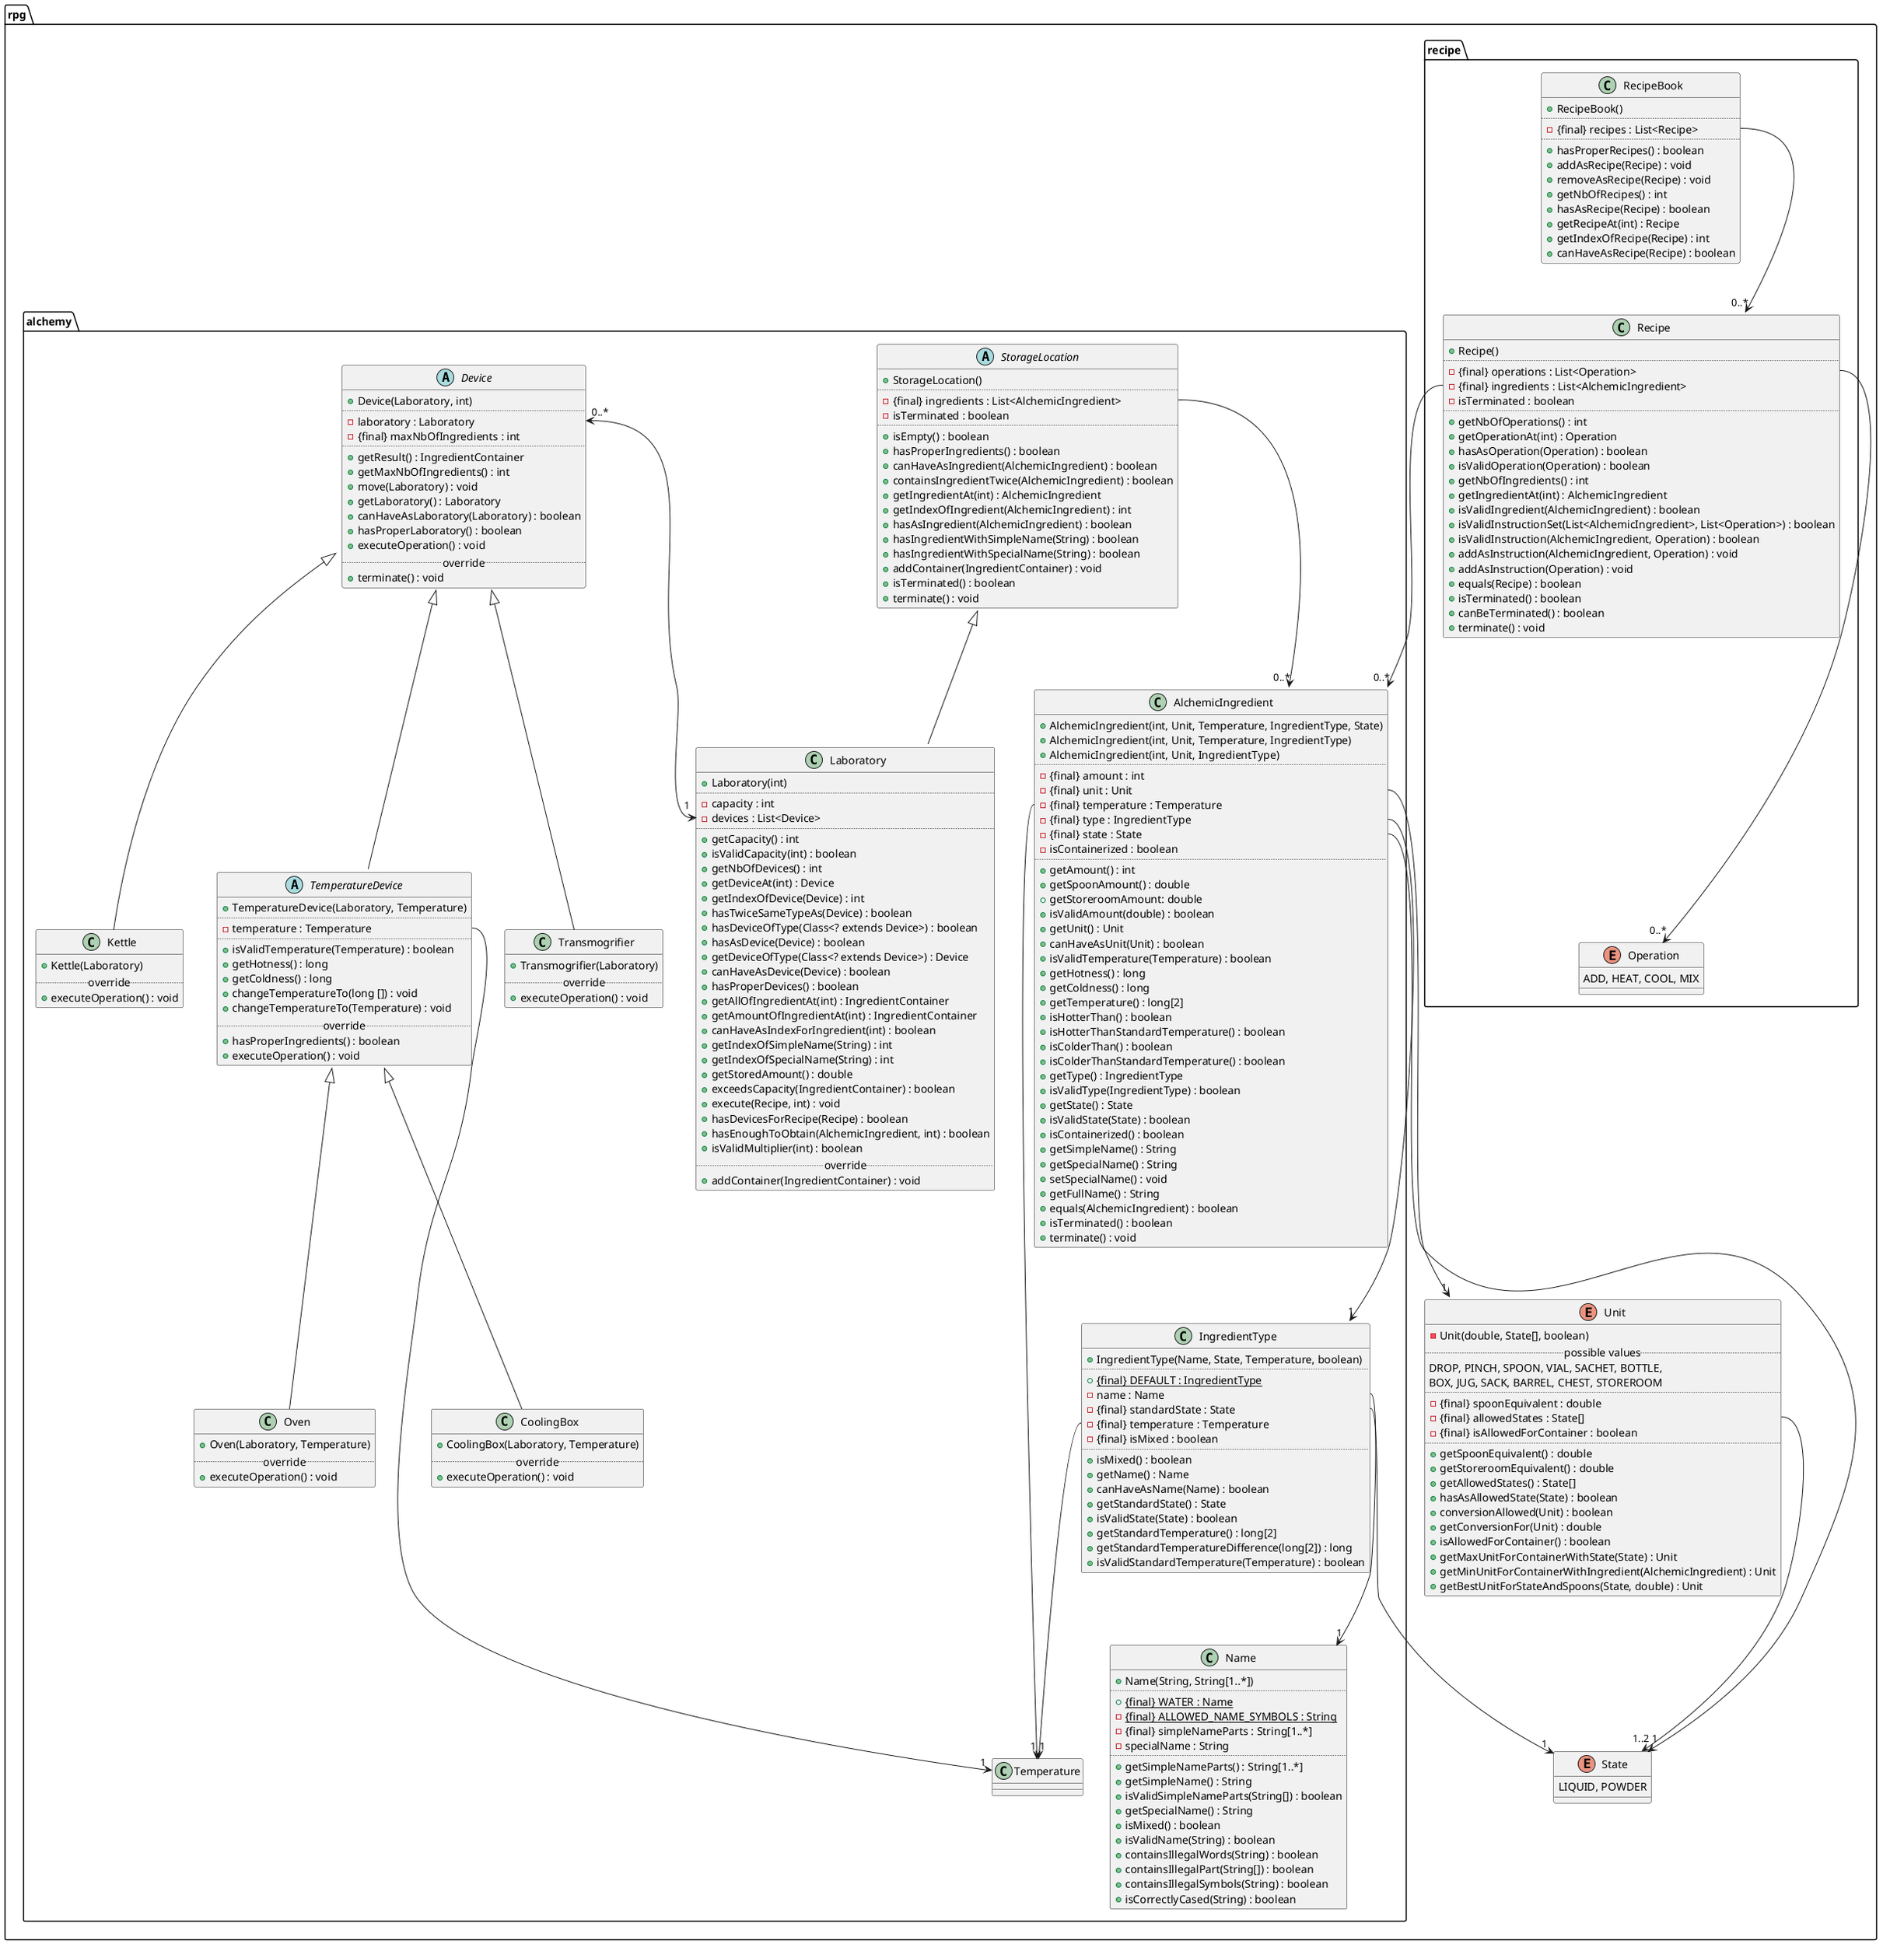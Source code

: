@startuml

package rpg {




enum State {
LIQUID, POWDER
}

enum Unit {
- Unit(double, State[], boolean)
..possible values..
DROP, PINCH, SPOON, VIAL, SACHET, BOTTLE,
BOX, JUG, SACK, BARREL, CHEST, STOREROOM
..
- {final} spoonEquivalent : double
- {final} allowedStates : State[]
- {final} isAllowedForContainer : boolean
..
+ getSpoonEquivalent() : double
+ getStoreroomEquivalent() : double
+ getAllowedStates() : State[]
+ hasAsAllowedState(State) : boolean
+ conversionAllowed(Unit) : boolean
+ getConversionFor(Unit) : double
+ isAllowedForContainer() : boolean
+ getMaxUnitForContainerWithState(State) : Unit
+ getMinUnitForContainerWithIngredient(AlchemicIngredient) : Unit
+ getBestUnitForStateAndSpoons(State, double) : Unit
}

Unit::allowedStates -->"1..2" State

package recipe {

enum Operation {
ADD, HEAT, COOL, MIX
}

class Recipe {
+ Recipe()
..
- {final} operations : List<Operation>
- {final} ingredients : List<AlchemicIngredient>
- isTerminated : boolean
..
+ getNbOfOperations() : int
+ getOperationAt(int) : Operation
+ hasAsOperation(Operation) : boolean
+ isValidOperation(Operation) : boolean
+ getNbOfIngredients() : int
+ getIngredientAt(int) : AlchemicIngredient
+ isValidIngredient(AlchemicIngredient) : boolean
+ isValidInstructionSet(List<AlchemicIngredient>, List<Operation>) : boolean
+ isValidInstruction(AlchemicIngredient, Operation) : boolean
+ addAsInstruction(AlchemicIngredient, Operation) : void
+ addAsInstruction(Operation) : void
+ equals(Recipe) : boolean
+ isTerminated() : boolean
+ canBeTerminated() : boolean
+ terminate() : void
}

Recipe::operations -->"0..*" Operation

class RecipeBook {
+ RecipeBook()
..
- {final} recipes : List<Recipe>
..
+ hasProperRecipes() : boolean
+ addAsRecipe(Recipe) : void
+ removeAsRecipe(Recipe) : void
+ getNbOfRecipes() : int
+ hasAsRecipe(Recipe) : boolean
+ getRecipeAt(int) : Recipe
+ getIndexOfRecipe(Recipe) : int
+ canHaveAsRecipe(Recipe) : boolean
}

RecipeBook::recipes -->"0..*" Recipe

}



package alchemy {

Recipe::ingredients -->"0..*" AlchemicIngredient

abstract class StorageLocation {
+ StorageLocation()
..
- {final} ingredients : List<AlchemicIngredient>
- isTerminated : boolean
..
+ isEmpty() : boolean
+ hasProperIngredients() : boolean
+ canHaveAsIngredient(AlchemicIngredient) : boolean
+ containsIngredientTwice(AlchemicIngredient) : boolean
+ getIngredientAt(int) : AlchemicIngredient
+ getIndexOfIngredient(AlchemicIngredient) : int
+ hasAsIngredient(AlchemicIngredient) : boolean
+ hasIngredientWithSimpleName(String) : boolean
+ hasIngredientWithSpecialName(String) : boolean
+ addContainer(IngredientContainer) : void
+ isTerminated() : boolean
+ terminate() : void
}

StorageLocation::ingredients -->"0..*" AlchemicIngredient

abstract class Device {
+ Device(Laboratory, int)
..
- laboratory : Laboratory
- {final} maxNbOfIngredients : int
..
+ getResult() : IngredientContainer
+ getMaxNbOfIngredients() : int
+ move(Laboratory) : void
+ getLaboratory() : Laboratory
+ canHaveAsLaboratory(Laboratory) : boolean
+ hasProperLaboratory() : boolean
+ executeOperation() : void
..override..
+ terminate() : void
}

Device::laboratory "0..*"<-->"1" Laboratory::devices

abstract class TemperatureDevice extends Device {
+ TemperatureDevice(Laboratory, Temperature)
..
- temperature : Temperature
..
+ isValidTemperature(Temperature) : boolean
+ getHotness() : long
+ getColdness() : long
+ changeTemperatureTo(long []) : void
+ changeTemperatureTo(Temperature) : void
..override..
+ hasProperIngredients() : boolean
+ executeOperation() : void
}

TemperatureDevice::temperature -->"1" Temperature

class Oven extends TemperatureDevice {
+ Oven(Laboratory, Temperature)
..override..
+ executeOperation() : void
}

class CoolingBox extends TemperatureDevice {
+ CoolingBox(Laboratory, Temperature)
..override..
+ executeOperation() : void
}

class Transmogrifier extends Device {
+ Transmogrifier(Laboratory)
..override..
+ executeOperation() : void
}

class Kettle extends Device {
+ Kettle(Laboratory)
..override..
+ executeOperation() : void
}

class IngredientType {
+ IngredientType(Name, State, Temperature, boolean)
..
+ {static} {final} DEFAULT : IngredientType
- name : Name
- {final} standardState : State
- {final} temperature : Temperature
- {final} isMixed : boolean
..
+ isMixed() : boolean
+ getName() : Name
+ canHaveAsName(Name) : boolean
+ getStandardState() : State
+ isValidState(State) : boolean
+ getStandardTemperature() : long[2]
+ getStandardTemperatureDifference(long[2]) : long
+ isValidStandardTemperature(Temperature) : boolean
}

IngredientType::name -->"1" Name
IngredientType::standardState -->"1" State
IngredientType::temperature -->"1" Temperature

class AlchemicIngredient {
+ AlchemicIngredient(int, Unit, Temperature, IngredientType, State)
+ AlchemicIngredient(int, Unit, Temperature, IngredientType)
+ AlchemicIngredient(int, Unit, IngredientType)
..
- {final} amount : int
- {final} unit : Unit
- {final} temperature : Temperature
- {final} type : IngredientType
- {final} state : State
- isContainerized : boolean
..
+ getAmount() : int
+ getSpoonAmount() : double
+ getStoreroomAmount: double
+ isValidAmount(double) : boolean
+ getUnit() : Unit
+ canHaveAsUnit(Unit) : boolean
+ isValidTemperature(Temperature) : boolean
+ getHotness() : long
+ getColdness() : long
+ getTemperature() : long[2]
+ isHotterThan() : boolean
+ isHotterThanStandardTemperature() : boolean
+ isColderThan() : boolean
+ isColderThanStandardTemperature() : boolean
+ getType() : IngredientType
+ isValidType(IngredientType) : boolean
+ getState() : State
+ isValidState(State) : boolean
+ isContainerized() : boolean
+ getSimpleName() : String
+ getSpecialName() : String
+ setSpecialName() : void
+ getFullName() : String
+ equals(AlchemicIngredient) : boolean
+ isTerminated() : boolean
+ terminate() : void
}

AlchemicIngredient::unit -->"1" Unit
AlchemicIngredient::temperature -->"1" Temperature
AlchemicIngredient::type -->"1" IngredientType
AlchemicIngredient::state -->"1" State

class Name {
+ Name(String, String[1..*])
..
+ {static} {final} WATER : Name
- {static} {final} ALLOWED_NAME_SYMBOLS : String
- {final} simpleNameParts : String[1..*]
- specialName : String
..
+ getSimpleNameParts() : String[1..*]
+ getSimpleName() : String
+ isValidSimpleNameParts(String[]) : boolean
+ getSpecialName() : String
+ isMixed() : boolean
+ isValidName(String) : boolean
+ containsIllegalWords(String) : boolean
+ containsIllegalPart(String[]) : boolean
+ containsIllegalSymbols(String) : boolean
+ isCorrectlyCased(String) : boolean
}

class Laboratory extends StorageLocation {
+ Laboratory(int)
..
- capacity : int
- devices : List<Device>
..
+ getCapacity() : int
+ isValidCapacity(int) : boolean
+ getNbOfDevices() : int
+ getDeviceAt(int) : Device
+ getIndexOfDevice(Device) : int
+ hasTwiceSameTypeAs(Device) : boolean
+ hasDeviceOfType(Class<? extends Device>) : boolean
+ hasAsDevice(Device) : boolean
+ getDeviceOfType(Class<? extends Device>) : Device
+ canHaveAsDevice(Device) : boolean
+ hasProperDevices() : boolean
+ getAllOfIngredientAt(int) : IngredientContainer
+ getAmountOfIngredientAt(int) : IngredientContainer
+ canHaveAsIndexForIngredient(int) : boolean
+ getIndexOfSimpleName(String) : int
+ getIndexOfSpecialName(String) : int
+ getStoredAmount() : double
+ exceedsCapacity(IngredientContainer) : boolean
+ execute(Recipe, int) : void
+ hasDevicesForRecipe(Recipe) : boolean
+ hasEnoughToObtain(AlchemicIngredient, int) : boolean
+ isValidMultiplier(int) : boolean
..override..
+ addContainer(IngredientContainer) : void
}

}





}

@enduml